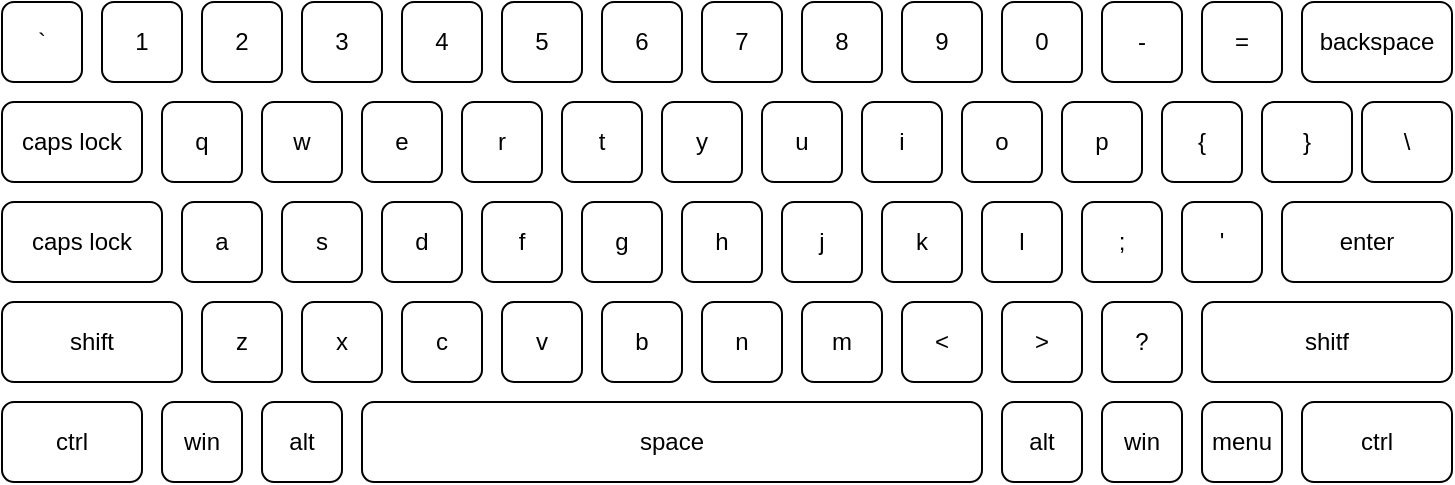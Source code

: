 <mxfile version="16.2.7" type="github">
  <diagram id="EVyWv7_xeyxzMkf9LyKp" name="第 1 页">
    <mxGraphModel dx="813" dy="474" grid="1" gridSize="10" guides="1" tooltips="1" connect="1" arrows="1" fold="1" page="1" pageScale="1" pageWidth="850" pageHeight="1100" math="0" shadow="0">
      <root>
        <mxCell id="0" />
        <mxCell id="1" parent="0" />
        <mxCell id="ZZGDymxMc-XeTdS5SKUL-1" value="ctrl" style="rounded=1;whiteSpace=wrap;html=1;" parent="1" vertex="1">
          <mxGeometry x="80" y="420" width="70" height="40" as="geometry" />
        </mxCell>
        <mxCell id="ZZGDymxMc-XeTdS5SKUL-2" value="alt" style="rounded=1;whiteSpace=wrap;html=1;" parent="1" vertex="1">
          <mxGeometry x="210" y="420" width="40" height="40" as="geometry" />
        </mxCell>
        <mxCell id="ro8pggXA1mbVmC7Fge8s-1" value="menu" style="rounded=1;whiteSpace=wrap;html=1;" vertex="1" parent="1">
          <mxGeometry x="680" y="420" width="40" height="40" as="geometry" />
        </mxCell>
        <mxCell id="ro8pggXA1mbVmC7Fge8s-2" value="space" style="rounded=1;whiteSpace=wrap;html=1;" vertex="1" parent="1">
          <mxGeometry x="260" y="420" width="310" height="40" as="geometry" />
        </mxCell>
        <mxCell id="ro8pggXA1mbVmC7Fge8s-3" value="win" style="rounded=1;whiteSpace=wrap;html=1;" vertex="1" parent="1">
          <mxGeometry x="630" y="420" width="40" height="40" as="geometry" />
        </mxCell>
        <mxCell id="ro8pggXA1mbVmC7Fge8s-4" value="win" style="rounded=1;whiteSpace=wrap;html=1;" vertex="1" parent="1">
          <mxGeometry x="160" y="420" width="40" height="40" as="geometry" />
        </mxCell>
        <mxCell id="ro8pggXA1mbVmC7Fge8s-5" value="z" style="rounded=1;whiteSpace=wrap;html=1;" vertex="1" parent="1">
          <mxGeometry x="180" y="370" width="40" height="40" as="geometry" />
        </mxCell>
        <mxCell id="ro8pggXA1mbVmC7Fge8s-6" value="alt" style="rounded=1;whiteSpace=wrap;html=1;" vertex="1" parent="1">
          <mxGeometry x="580" y="420" width="40" height="40" as="geometry" />
        </mxCell>
        <mxCell id="ro8pggXA1mbVmC7Fge8s-7" value="ctrl" style="rounded=1;whiteSpace=wrap;html=1;" vertex="1" parent="1">
          <mxGeometry x="730" y="420" width="75" height="40" as="geometry" />
        </mxCell>
        <mxCell id="ro8pggXA1mbVmC7Fge8s-8" value="shift" style="rounded=1;whiteSpace=wrap;html=1;" vertex="1" parent="1">
          <mxGeometry x="80" y="370" width="90" height="40" as="geometry" />
        </mxCell>
        <mxCell id="ro8pggXA1mbVmC7Fge8s-9" value="n" style="rounded=1;whiteSpace=wrap;html=1;" vertex="1" parent="1">
          <mxGeometry x="430" y="370" width="40" height="40" as="geometry" />
        </mxCell>
        <mxCell id="ro8pggXA1mbVmC7Fge8s-10" value="b" style="rounded=1;whiteSpace=wrap;html=1;" vertex="1" parent="1">
          <mxGeometry x="380" y="370" width="40" height="40" as="geometry" />
        </mxCell>
        <mxCell id="ro8pggXA1mbVmC7Fge8s-11" value="x" style="rounded=1;whiteSpace=wrap;html=1;" vertex="1" parent="1">
          <mxGeometry x="230" y="370" width="40" height="40" as="geometry" />
        </mxCell>
        <mxCell id="ro8pggXA1mbVmC7Fge8s-12" value="c" style="rounded=1;whiteSpace=wrap;html=1;" vertex="1" parent="1">
          <mxGeometry x="280" y="370" width="40" height="40" as="geometry" />
        </mxCell>
        <mxCell id="ro8pggXA1mbVmC7Fge8s-13" value="v" style="rounded=1;whiteSpace=wrap;html=1;" vertex="1" parent="1">
          <mxGeometry x="330" y="370" width="40" height="40" as="geometry" />
        </mxCell>
        <mxCell id="ro8pggXA1mbVmC7Fge8s-15" value="&amp;gt;" style="rounded=1;whiteSpace=wrap;html=1;" vertex="1" parent="1">
          <mxGeometry x="580" y="370" width="40" height="40" as="geometry" />
        </mxCell>
        <mxCell id="ro8pggXA1mbVmC7Fge8s-16" value="&amp;lt;" style="rounded=1;whiteSpace=wrap;html=1;" vertex="1" parent="1">
          <mxGeometry x="530" y="370" width="40" height="40" as="geometry" />
        </mxCell>
        <mxCell id="ro8pggXA1mbVmC7Fge8s-17" value="m" style="rounded=1;whiteSpace=wrap;html=1;" vertex="1" parent="1">
          <mxGeometry x="480" y="370" width="40" height="40" as="geometry" />
        </mxCell>
        <mxCell id="ro8pggXA1mbVmC7Fge8s-18" value="?" style="rounded=1;whiteSpace=wrap;html=1;" vertex="1" parent="1">
          <mxGeometry x="630" y="370" width="40" height="40" as="geometry" />
        </mxCell>
        <mxCell id="ro8pggXA1mbVmC7Fge8s-19" value="shitf" style="rounded=1;whiteSpace=wrap;html=1;" vertex="1" parent="1">
          <mxGeometry x="680" y="370" width="125" height="40" as="geometry" />
        </mxCell>
        <mxCell id="ro8pggXA1mbVmC7Fge8s-20" value="caps lock" style="rounded=1;whiteSpace=wrap;html=1;" vertex="1" parent="1">
          <mxGeometry x="80" y="320" width="80" height="40" as="geometry" />
        </mxCell>
        <mxCell id="ro8pggXA1mbVmC7Fge8s-21" value="l" style="rounded=1;whiteSpace=wrap;html=1;" vertex="1" parent="1">
          <mxGeometry x="570" y="320" width="40" height="40" as="geometry" />
        </mxCell>
        <mxCell id="ro8pggXA1mbVmC7Fge8s-22" value="k" style="rounded=1;whiteSpace=wrap;html=1;" vertex="1" parent="1">
          <mxGeometry x="520" y="320" width="40" height="40" as="geometry" />
        </mxCell>
        <mxCell id="ro8pggXA1mbVmC7Fge8s-23" value="j" style="rounded=1;whiteSpace=wrap;html=1;" vertex="1" parent="1">
          <mxGeometry x="470" y="320" width="40" height="40" as="geometry" />
        </mxCell>
        <mxCell id="ro8pggXA1mbVmC7Fge8s-24" value="h" style="rounded=1;whiteSpace=wrap;html=1;" vertex="1" parent="1">
          <mxGeometry x="420" y="320" width="40" height="40" as="geometry" />
        </mxCell>
        <mxCell id="ro8pggXA1mbVmC7Fge8s-25" value="g" style="rounded=1;whiteSpace=wrap;html=1;" vertex="1" parent="1">
          <mxGeometry x="370" y="320" width="40" height="40" as="geometry" />
        </mxCell>
        <mxCell id="ro8pggXA1mbVmC7Fge8s-26" value="f" style="rounded=1;whiteSpace=wrap;html=1;" vertex="1" parent="1">
          <mxGeometry x="320" y="320" width="40" height="40" as="geometry" />
        </mxCell>
        <mxCell id="ro8pggXA1mbVmC7Fge8s-27" value="d" style="rounded=1;whiteSpace=wrap;html=1;" vertex="1" parent="1">
          <mxGeometry x="270" y="320" width="40" height="40" as="geometry" />
        </mxCell>
        <mxCell id="ro8pggXA1mbVmC7Fge8s-28" value="s" style="rounded=1;whiteSpace=wrap;html=1;" vertex="1" parent="1">
          <mxGeometry x="220" y="320" width="40" height="40" as="geometry" />
        </mxCell>
        <mxCell id="ro8pggXA1mbVmC7Fge8s-29" value="a" style="rounded=1;whiteSpace=wrap;html=1;" vertex="1" parent="1">
          <mxGeometry x="170" y="320" width="40" height="40" as="geometry" />
        </mxCell>
        <mxCell id="ro8pggXA1mbVmC7Fge8s-30" value="enter" style="rounded=1;whiteSpace=wrap;html=1;" vertex="1" parent="1">
          <mxGeometry x="720" y="320" width="85" height="40" as="geometry" />
        </mxCell>
        <mxCell id="ro8pggXA1mbVmC7Fge8s-31" value=";" style="rounded=1;whiteSpace=wrap;html=1;" vertex="1" parent="1">
          <mxGeometry x="620" y="320" width="40" height="40" as="geometry" />
        </mxCell>
        <mxCell id="ro8pggXA1mbVmC7Fge8s-32" value="&#39;" style="rounded=1;whiteSpace=wrap;html=1;" vertex="1" parent="1">
          <mxGeometry x="670" y="320" width="40" height="40" as="geometry" />
        </mxCell>
        <mxCell id="ro8pggXA1mbVmC7Fge8s-33" value="caps lock" style="rounded=1;whiteSpace=wrap;html=1;" vertex="1" parent="1">
          <mxGeometry x="80" y="270" width="70" height="40" as="geometry" />
        </mxCell>
        <mxCell id="ro8pggXA1mbVmC7Fge8s-34" value="q" style="rounded=1;whiteSpace=wrap;html=1;" vertex="1" parent="1">
          <mxGeometry x="160" y="270" width="40" height="40" as="geometry" />
        </mxCell>
        <mxCell id="ro8pggXA1mbVmC7Fge8s-35" value="p" style="rounded=1;whiteSpace=wrap;html=1;" vertex="1" parent="1">
          <mxGeometry x="610" y="270" width="40" height="40" as="geometry" />
        </mxCell>
        <mxCell id="ro8pggXA1mbVmC7Fge8s-36" value="o" style="rounded=1;whiteSpace=wrap;html=1;" vertex="1" parent="1">
          <mxGeometry x="560" y="270" width="40" height="40" as="geometry" />
        </mxCell>
        <mxCell id="ro8pggXA1mbVmC7Fge8s-37" value="i" style="rounded=1;whiteSpace=wrap;html=1;" vertex="1" parent="1">
          <mxGeometry x="510" y="270" width="40" height="40" as="geometry" />
        </mxCell>
        <mxCell id="ro8pggXA1mbVmC7Fge8s-38" value="u" style="rounded=1;whiteSpace=wrap;html=1;" vertex="1" parent="1">
          <mxGeometry x="460" y="270" width="40" height="40" as="geometry" />
        </mxCell>
        <mxCell id="ro8pggXA1mbVmC7Fge8s-39" value="y" style="rounded=1;whiteSpace=wrap;html=1;" vertex="1" parent="1">
          <mxGeometry x="410" y="270" width="40" height="40" as="geometry" />
        </mxCell>
        <mxCell id="ro8pggXA1mbVmC7Fge8s-40" value="t" style="rounded=1;whiteSpace=wrap;html=1;" vertex="1" parent="1">
          <mxGeometry x="360" y="270" width="40" height="40" as="geometry" />
        </mxCell>
        <mxCell id="ro8pggXA1mbVmC7Fge8s-41" value="r" style="rounded=1;whiteSpace=wrap;html=1;" vertex="1" parent="1">
          <mxGeometry x="310" y="270" width="40" height="40" as="geometry" />
        </mxCell>
        <mxCell id="ro8pggXA1mbVmC7Fge8s-42" value="e" style="rounded=1;whiteSpace=wrap;html=1;" vertex="1" parent="1">
          <mxGeometry x="260" y="270" width="40" height="40" as="geometry" />
        </mxCell>
        <mxCell id="ro8pggXA1mbVmC7Fge8s-43" value="w" style="rounded=1;whiteSpace=wrap;html=1;" vertex="1" parent="1">
          <mxGeometry x="210" y="270" width="40" height="40" as="geometry" />
        </mxCell>
        <mxCell id="ro8pggXA1mbVmC7Fge8s-44" value="{" style="rounded=1;whiteSpace=wrap;html=1;" vertex="1" parent="1">
          <mxGeometry x="660" y="270" width="40" height="40" as="geometry" />
        </mxCell>
        <mxCell id="ro8pggXA1mbVmC7Fge8s-45" value="}" style="rounded=1;whiteSpace=wrap;html=1;" vertex="1" parent="1">
          <mxGeometry x="710" y="270" width="45" height="40" as="geometry" />
        </mxCell>
        <mxCell id="ro8pggXA1mbVmC7Fge8s-46" value="\" style="rounded=1;whiteSpace=wrap;html=1;" vertex="1" parent="1">
          <mxGeometry x="760" y="270" width="45" height="40" as="geometry" />
        </mxCell>
        <mxCell id="ro8pggXA1mbVmC7Fge8s-47" value="`" style="rounded=1;whiteSpace=wrap;html=1;" vertex="1" parent="1">
          <mxGeometry x="80" y="220" width="40" height="40" as="geometry" />
        </mxCell>
        <mxCell id="ro8pggXA1mbVmC7Fge8s-48" value="1" style="rounded=1;whiteSpace=wrap;html=1;" vertex="1" parent="1">
          <mxGeometry x="130" y="220" width="40" height="40" as="geometry" />
        </mxCell>
        <mxCell id="ro8pggXA1mbVmC7Fge8s-49" value="backspace" style="rounded=1;whiteSpace=wrap;html=1;" vertex="1" parent="1">
          <mxGeometry x="730" y="220" width="75" height="40" as="geometry" />
        </mxCell>
        <mxCell id="ro8pggXA1mbVmC7Fge8s-50" value="9" style="rounded=1;whiteSpace=wrap;html=1;" vertex="1" parent="1">
          <mxGeometry x="530" y="220" width="40" height="40" as="geometry" />
        </mxCell>
        <mxCell id="ro8pggXA1mbVmC7Fge8s-51" value="8" style="rounded=1;whiteSpace=wrap;html=1;" vertex="1" parent="1">
          <mxGeometry x="480" y="220" width="40" height="40" as="geometry" />
        </mxCell>
        <mxCell id="ro8pggXA1mbVmC7Fge8s-52" value="5" style="rounded=1;whiteSpace=wrap;html=1;" vertex="1" parent="1">
          <mxGeometry x="330" y="220" width="40" height="40" as="geometry" />
        </mxCell>
        <mxCell id="ro8pggXA1mbVmC7Fge8s-53" value="4" style="rounded=1;whiteSpace=wrap;html=1;" vertex="1" parent="1">
          <mxGeometry x="280" y="220" width="40" height="40" as="geometry" />
        </mxCell>
        <mxCell id="ro8pggXA1mbVmC7Fge8s-54" value="=" style="rounded=1;whiteSpace=wrap;html=1;" vertex="1" parent="1">
          <mxGeometry x="680" y="220" width="40" height="40" as="geometry" />
        </mxCell>
        <mxCell id="ro8pggXA1mbVmC7Fge8s-55" value="-" style="rounded=1;whiteSpace=wrap;html=1;" vertex="1" parent="1">
          <mxGeometry x="630" y="220" width="40" height="40" as="geometry" />
        </mxCell>
        <mxCell id="ro8pggXA1mbVmC7Fge8s-56" value="7" style="rounded=1;whiteSpace=wrap;html=1;" vertex="1" parent="1">
          <mxGeometry x="430" y="220" width="40" height="40" as="geometry" />
        </mxCell>
        <mxCell id="ro8pggXA1mbVmC7Fge8s-57" value="6" style="rounded=1;whiteSpace=wrap;html=1;" vertex="1" parent="1">
          <mxGeometry x="380" y="220" width="40" height="40" as="geometry" />
        </mxCell>
        <mxCell id="ro8pggXA1mbVmC7Fge8s-58" value="3" style="rounded=1;whiteSpace=wrap;html=1;" vertex="1" parent="1">
          <mxGeometry x="230" y="220" width="40" height="40" as="geometry" />
        </mxCell>
        <mxCell id="ro8pggXA1mbVmC7Fge8s-59" value="0" style="rounded=1;whiteSpace=wrap;html=1;" vertex="1" parent="1">
          <mxGeometry x="580" y="220" width="40" height="40" as="geometry" />
        </mxCell>
        <mxCell id="ro8pggXA1mbVmC7Fge8s-60" value="2" style="rounded=1;whiteSpace=wrap;html=1;" vertex="1" parent="1">
          <mxGeometry x="180" y="220" width="40" height="40" as="geometry" />
        </mxCell>
      </root>
    </mxGraphModel>
  </diagram>
</mxfile>
